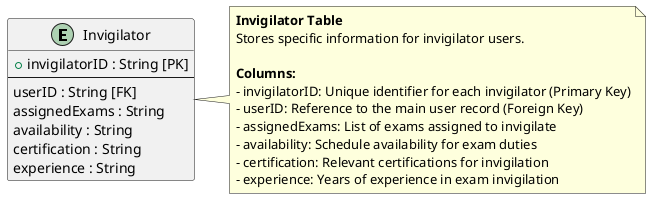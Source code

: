 @startuml
' Invigilator Table Structure

skinparam entity {
  BackgroundColor #f06292
  BorderColor black
  FontColor black
}

entity "Invigilator" as Invigilator {
  + invigilatorID : String [PK]
  --
  userID : String [FK]
  assignedExams : String
  availability : String
  certification : String
  experience : String
}

note right of Invigilator
  **Invigilator Table**
  Stores specific information for invigilator users.
  
  **Columns:**
  - invigilatorID: Unique identifier for each invigilator (Primary Key)
  - userID: Reference to the main user record (Foreign Key)
  - assignedExams: List of exams assigned to invigilate
  - availability: Schedule availability for exam duties
  - certification: Relevant certifications for invigilation
  - experience: Years of experience in exam invigilation
end note

@enduml
